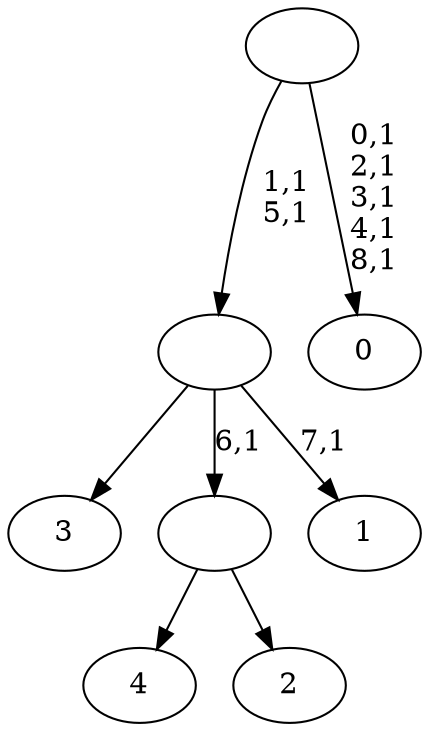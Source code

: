 digraph T {
	14 [label="4"]
	13 [label="3"]
	12 [label="2"]
	11 [label=""]
	10 [label="1"]
	8 [label=""]
	6 [label="0"]
	0 [label=""]
	11 -> 14 [label=""]
	11 -> 12 [label=""]
	8 -> 10 [label="7,1"]
	8 -> 13 [label=""]
	8 -> 11 [label="6,1"]
	0 -> 6 [label="0,1\n2,1\n3,1\n4,1\n8,1"]
	0 -> 8 [label="1,1\n5,1"]
}
